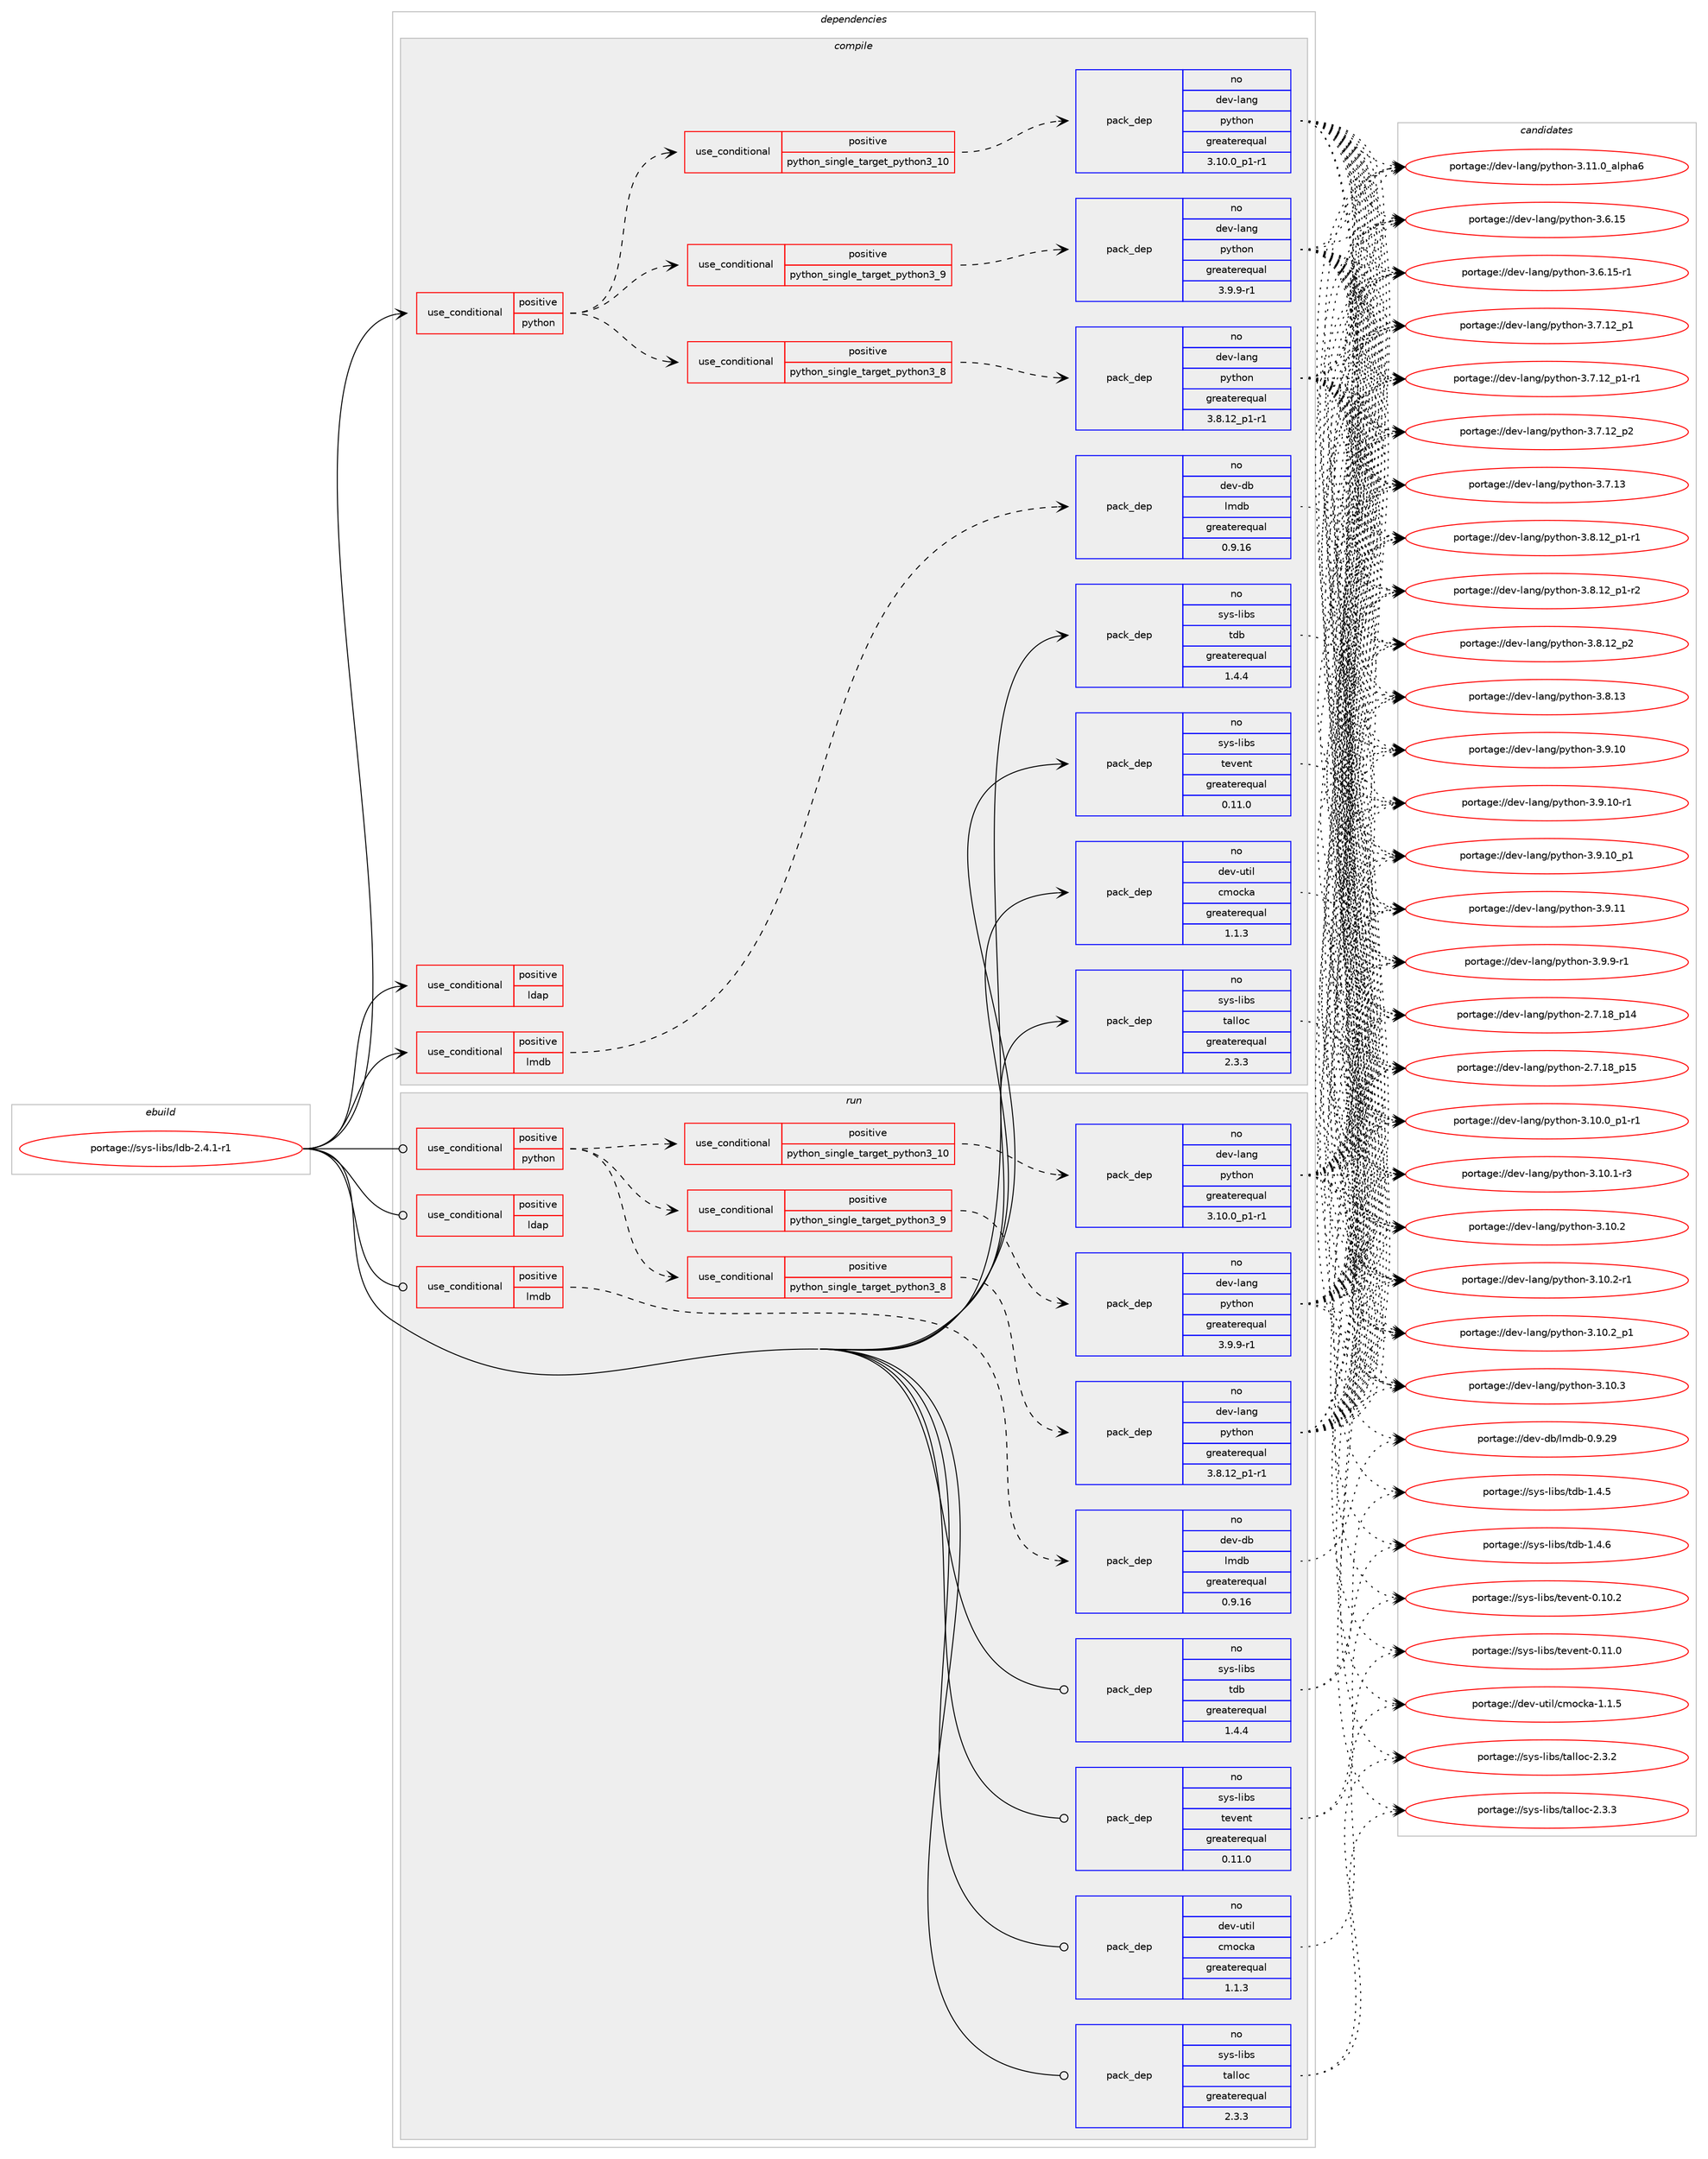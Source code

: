 digraph prolog {

# *************
# Graph options
# *************

newrank=true;
concentrate=true;
compound=true;
graph [rankdir=LR,fontname=Helvetica,fontsize=10,ranksep=1.5];#, ranksep=2.5, nodesep=0.2];
edge  [arrowhead=vee];
node  [fontname=Helvetica,fontsize=10];

# **********
# The ebuild
# **********

subgraph cluster_leftcol {
color=gray;
rank=same;
label=<<i>ebuild</i>>;
id [label="portage://sys-libs/ldb-2.4.1-r1", color=red, width=4, href="../sys-libs/ldb-2.4.1-r1.svg"];
}

# ****************
# The dependencies
# ****************

subgraph cluster_midcol {
color=gray;
label=<<i>dependencies</i>>;
subgraph cluster_compile {
fillcolor="#eeeeee";
style=filled;
label=<<i>compile</i>>;
subgraph cond1946 {
dependency5349 [label=<<TABLE BORDER="0" CELLBORDER="1" CELLSPACING="0" CELLPADDING="4"><TR><TD ROWSPAN="3" CELLPADDING="10">use_conditional</TD></TR><TR><TD>positive</TD></TR><TR><TD>ldap</TD></TR></TABLE>>, shape=none, color=red];
# *** BEGIN UNKNOWN DEPENDENCY TYPE (TODO) ***
# dependency5349 -> package_dependency(portage://sys-libs/ldb-2.4.1-r1,install,no,net-nds,openldap,none,[,,],any_same_slot,[])
# *** END UNKNOWN DEPENDENCY TYPE (TODO) ***

}
id:e -> dependency5349:w [weight=20,style="solid",arrowhead="vee"];
subgraph cond1947 {
dependency5350 [label=<<TABLE BORDER="0" CELLBORDER="1" CELLSPACING="0" CELLPADDING="4"><TR><TD ROWSPAN="3" CELLPADDING="10">use_conditional</TD></TR><TR><TD>positive</TD></TR><TR><TD>lmdb</TD></TR></TABLE>>, shape=none, color=red];
subgraph pack3379 {
dependency5351 [label=<<TABLE BORDER="0" CELLBORDER="1" CELLSPACING="0" CELLPADDING="4" WIDTH="220"><TR><TD ROWSPAN="6" CELLPADDING="30">pack_dep</TD></TR><TR><TD WIDTH="110">no</TD></TR><TR><TD>dev-db</TD></TR><TR><TD>lmdb</TD></TR><TR><TD>greaterequal</TD></TR><TR><TD>0.9.16</TD></TR></TABLE>>, shape=none, color=blue];
}
dependency5350:e -> dependency5351:w [weight=20,style="dashed",arrowhead="vee"];
}
id:e -> dependency5350:w [weight=20,style="solid",arrowhead="vee"];
subgraph cond1948 {
dependency5352 [label=<<TABLE BORDER="0" CELLBORDER="1" CELLSPACING="0" CELLPADDING="4"><TR><TD ROWSPAN="3" CELLPADDING="10">use_conditional</TD></TR><TR><TD>positive</TD></TR><TR><TD>python</TD></TR></TABLE>>, shape=none, color=red];
subgraph cond1949 {
dependency5353 [label=<<TABLE BORDER="0" CELLBORDER="1" CELLSPACING="0" CELLPADDING="4"><TR><TD ROWSPAN="3" CELLPADDING="10">use_conditional</TD></TR><TR><TD>positive</TD></TR><TR><TD>python_single_target_python3_8</TD></TR></TABLE>>, shape=none, color=red];
subgraph pack3380 {
dependency5354 [label=<<TABLE BORDER="0" CELLBORDER="1" CELLSPACING="0" CELLPADDING="4" WIDTH="220"><TR><TD ROWSPAN="6" CELLPADDING="30">pack_dep</TD></TR><TR><TD WIDTH="110">no</TD></TR><TR><TD>dev-lang</TD></TR><TR><TD>python</TD></TR><TR><TD>greaterequal</TD></TR><TR><TD>3.8.12_p1-r1</TD></TR></TABLE>>, shape=none, color=blue];
}
dependency5353:e -> dependency5354:w [weight=20,style="dashed",arrowhead="vee"];
}
dependency5352:e -> dependency5353:w [weight=20,style="dashed",arrowhead="vee"];
subgraph cond1950 {
dependency5355 [label=<<TABLE BORDER="0" CELLBORDER="1" CELLSPACING="0" CELLPADDING="4"><TR><TD ROWSPAN="3" CELLPADDING="10">use_conditional</TD></TR><TR><TD>positive</TD></TR><TR><TD>python_single_target_python3_9</TD></TR></TABLE>>, shape=none, color=red];
subgraph pack3381 {
dependency5356 [label=<<TABLE BORDER="0" CELLBORDER="1" CELLSPACING="0" CELLPADDING="4" WIDTH="220"><TR><TD ROWSPAN="6" CELLPADDING="30">pack_dep</TD></TR><TR><TD WIDTH="110">no</TD></TR><TR><TD>dev-lang</TD></TR><TR><TD>python</TD></TR><TR><TD>greaterequal</TD></TR><TR><TD>3.9.9-r1</TD></TR></TABLE>>, shape=none, color=blue];
}
dependency5355:e -> dependency5356:w [weight=20,style="dashed",arrowhead="vee"];
}
dependency5352:e -> dependency5355:w [weight=20,style="dashed",arrowhead="vee"];
subgraph cond1951 {
dependency5357 [label=<<TABLE BORDER="0" CELLBORDER="1" CELLSPACING="0" CELLPADDING="4"><TR><TD ROWSPAN="3" CELLPADDING="10">use_conditional</TD></TR><TR><TD>positive</TD></TR><TR><TD>python_single_target_python3_10</TD></TR></TABLE>>, shape=none, color=red];
subgraph pack3382 {
dependency5358 [label=<<TABLE BORDER="0" CELLBORDER="1" CELLSPACING="0" CELLPADDING="4" WIDTH="220"><TR><TD ROWSPAN="6" CELLPADDING="30">pack_dep</TD></TR><TR><TD WIDTH="110">no</TD></TR><TR><TD>dev-lang</TD></TR><TR><TD>python</TD></TR><TR><TD>greaterequal</TD></TR><TR><TD>3.10.0_p1-r1</TD></TR></TABLE>>, shape=none, color=blue];
}
dependency5357:e -> dependency5358:w [weight=20,style="dashed",arrowhead="vee"];
}
dependency5352:e -> dependency5357:w [weight=20,style="dashed",arrowhead="vee"];
# *** BEGIN UNKNOWN DEPENDENCY TYPE (TODO) ***
# dependency5352 -> package_dependency(portage://sys-libs/ldb-2.4.1-r1,install,no,sys-libs,talloc,none,[,,],[],[use(enable(python),none),use(optenable(python_single_target_python3_8),negative),use(optenable(python_single_target_python3_9),negative),use(optenable(python_single_target_python3_10),negative)])
# *** END UNKNOWN DEPENDENCY TYPE (TODO) ***

# *** BEGIN UNKNOWN DEPENDENCY TYPE (TODO) ***
# dependency5352 -> package_dependency(portage://sys-libs/ldb-2.4.1-r1,install,no,sys-libs,tdb,none,[,,],[],[use(enable(python),none),use(optenable(python_single_target_python3_8),negative),use(optenable(python_single_target_python3_9),negative),use(optenable(python_single_target_python3_10),negative)])
# *** END UNKNOWN DEPENDENCY TYPE (TODO) ***

# *** BEGIN UNKNOWN DEPENDENCY TYPE (TODO) ***
# dependency5352 -> package_dependency(portage://sys-libs/ldb-2.4.1-r1,install,no,sys-libs,tevent,none,[,,],[],[use(enable(python),none),use(optenable(python_single_target_python3_8),negative),use(optenable(python_single_target_python3_9),negative),use(optenable(python_single_target_python3_10),negative)])
# *** END UNKNOWN DEPENDENCY TYPE (TODO) ***

}
id:e -> dependency5352:w [weight=20,style="solid",arrowhead="vee"];
# *** BEGIN UNKNOWN DEPENDENCY TYPE (TODO) ***
# id -> package_dependency(portage://sys-libs/ldb-2.4.1-r1,install,no,dev-libs,libbsd,none,[,,],[],[use(optenable(abi_x86_32),negative),use(optenable(abi_x86_64),negative),use(optenable(abi_x86_x32),negative),use(optenable(abi_mips_n32),negative),use(optenable(abi_mips_n64),negative),use(optenable(abi_mips_o32),negative),use(optenable(abi_s390_32),negative),use(optenable(abi_s390_64),negative)])
# *** END UNKNOWN DEPENDENCY TYPE (TODO) ***

# *** BEGIN UNKNOWN DEPENDENCY TYPE (TODO) ***
# id -> package_dependency(portage://sys-libs/ldb-2.4.1-r1,install,no,dev-libs,popt,none,[,,],[],[use(optenable(abi_x86_32),negative),use(optenable(abi_x86_64),negative),use(optenable(abi_x86_x32),negative),use(optenable(abi_mips_n32),negative),use(optenable(abi_mips_n64),negative),use(optenable(abi_mips_o32),negative),use(optenable(abi_s390_32),negative),use(optenable(abi_s390_64),negative)])
# *** END UNKNOWN DEPENDENCY TYPE (TODO) ***

subgraph pack3383 {
dependency5359 [label=<<TABLE BORDER="0" CELLBORDER="1" CELLSPACING="0" CELLPADDING="4" WIDTH="220"><TR><TD ROWSPAN="6" CELLPADDING="30">pack_dep</TD></TR><TR><TD WIDTH="110">no</TD></TR><TR><TD>dev-util</TD></TR><TR><TD>cmocka</TD></TR><TR><TD>greaterequal</TD></TR><TR><TD>1.1.3</TD></TR></TABLE>>, shape=none, color=blue];
}
id:e -> dependency5359:w [weight=20,style="solid",arrowhead="vee"];
subgraph pack3384 {
dependency5360 [label=<<TABLE BORDER="0" CELLBORDER="1" CELLSPACING="0" CELLPADDING="4" WIDTH="220"><TR><TD ROWSPAN="6" CELLPADDING="30">pack_dep</TD></TR><TR><TD WIDTH="110">no</TD></TR><TR><TD>sys-libs</TD></TR><TR><TD>talloc</TD></TR><TR><TD>greaterequal</TD></TR><TR><TD>2.3.3</TD></TR></TABLE>>, shape=none, color=blue];
}
id:e -> dependency5360:w [weight=20,style="solid",arrowhead="vee"];
subgraph pack3385 {
dependency5361 [label=<<TABLE BORDER="0" CELLBORDER="1" CELLSPACING="0" CELLPADDING="4" WIDTH="220"><TR><TD ROWSPAN="6" CELLPADDING="30">pack_dep</TD></TR><TR><TD WIDTH="110">no</TD></TR><TR><TD>sys-libs</TD></TR><TR><TD>tdb</TD></TR><TR><TD>greaterequal</TD></TR><TR><TD>1.4.4</TD></TR></TABLE>>, shape=none, color=blue];
}
id:e -> dependency5361:w [weight=20,style="solid",arrowhead="vee"];
subgraph pack3386 {
dependency5362 [label=<<TABLE BORDER="0" CELLBORDER="1" CELLSPACING="0" CELLPADDING="4" WIDTH="220"><TR><TD ROWSPAN="6" CELLPADDING="30">pack_dep</TD></TR><TR><TD WIDTH="110">no</TD></TR><TR><TD>sys-libs</TD></TR><TR><TD>tevent</TD></TR><TR><TD>greaterequal</TD></TR><TR><TD>0.11.0</TD></TR></TABLE>>, shape=none, color=blue];
}
id:e -> dependency5362:w [weight=20,style="solid",arrowhead="vee"];
# *** BEGIN UNKNOWN DEPENDENCY TYPE (TODO) ***
# id -> package_dependency(portage://sys-libs/ldb-2.4.1-r1,install,no,virtual,libcrypt,none,[,,],[],[])
# *** END UNKNOWN DEPENDENCY TYPE (TODO) ***

}
subgraph cluster_compileandrun {
fillcolor="#eeeeee";
style=filled;
label=<<i>compile and run</i>>;
}
subgraph cluster_run {
fillcolor="#eeeeee";
style=filled;
label=<<i>run</i>>;
subgraph cond1952 {
dependency5363 [label=<<TABLE BORDER="0" CELLBORDER="1" CELLSPACING="0" CELLPADDING="4"><TR><TD ROWSPAN="3" CELLPADDING="10">use_conditional</TD></TR><TR><TD>positive</TD></TR><TR><TD>ldap</TD></TR></TABLE>>, shape=none, color=red];
# *** BEGIN UNKNOWN DEPENDENCY TYPE (TODO) ***
# dependency5363 -> package_dependency(portage://sys-libs/ldb-2.4.1-r1,run,no,net-nds,openldap,none,[,,],any_same_slot,[])
# *** END UNKNOWN DEPENDENCY TYPE (TODO) ***

}
id:e -> dependency5363:w [weight=20,style="solid",arrowhead="odot"];
subgraph cond1953 {
dependency5364 [label=<<TABLE BORDER="0" CELLBORDER="1" CELLSPACING="0" CELLPADDING="4"><TR><TD ROWSPAN="3" CELLPADDING="10">use_conditional</TD></TR><TR><TD>positive</TD></TR><TR><TD>lmdb</TD></TR></TABLE>>, shape=none, color=red];
subgraph pack3387 {
dependency5365 [label=<<TABLE BORDER="0" CELLBORDER="1" CELLSPACING="0" CELLPADDING="4" WIDTH="220"><TR><TD ROWSPAN="6" CELLPADDING="30">pack_dep</TD></TR><TR><TD WIDTH="110">no</TD></TR><TR><TD>dev-db</TD></TR><TR><TD>lmdb</TD></TR><TR><TD>greaterequal</TD></TR><TR><TD>0.9.16</TD></TR></TABLE>>, shape=none, color=blue];
}
dependency5364:e -> dependency5365:w [weight=20,style="dashed",arrowhead="vee"];
}
id:e -> dependency5364:w [weight=20,style="solid",arrowhead="odot"];
subgraph cond1954 {
dependency5366 [label=<<TABLE BORDER="0" CELLBORDER="1" CELLSPACING="0" CELLPADDING="4"><TR><TD ROWSPAN="3" CELLPADDING="10">use_conditional</TD></TR><TR><TD>positive</TD></TR><TR><TD>python</TD></TR></TABLE>>, shape=none, color=red];
subgraph cond1955 {
dependency5367 [label=<<TABLE BORDER="0" CELLBORDER="1" CELLSPACING="0" CELLPADDING="4"><TR><TD ROWSPAN="3" CELLPADDING="10">use_conditional</TD></TR><TR><TD>positive</TD></TR><TR><TD>python_single_target_python3_8</TD></TR></TABLE>>, shape=none, color=red];
subgraph pack3388 {
dependency5368 [label=<<TABLE BORDER="0" CELLBORDER="1" CELLSPACING="0" CELLPADDING="4" WIDTH="220"><TR><TD ROWSPAN="6" CELLPADDING="30">pack_dep</TD></TR><TR><TD WIDTH="110">no</TD></TR><TR><TD>dev-lang</TD></TR><TR><TD>python</TD></TR><TR><TD>greaterequal</TD></TR><TR><TD>3.8.12_p1-r1</TD></TR></TABLE>>, shape=none, color=blue];
}
dependency5367:e -> dependency5368:w [weight=20,style="dashed",arrowhead="vee"];
}
dependency5366:e -> dependency5367:w [weight=20,style="dashed",arrowhead="vee"];
subgraph cond1956 {
dependency5369 [label=<<TABLE BORDER="0" CELLBORDER="1" CELLSPACING="0" CELLPADDING="4"><TR><TD ROWSPAN="3" CELLPADDING="10">use_conditional</TD></TR><TR><TD>positive</TD></TR><TR><TD>python_single_target_python3_9</TD></TR></TABLE>>, shape=none, color=red];
subgraph pack3389 {
dependency5370 [label=<<TABLE BORDER="0" CELLBORDER="1" CELLSPACING="0" CELLPADDING="4" WIDTH="220"><TR><TD ROWSPAN="6" CELLPADDING="30">pack_dep</TD></TR><TR><TD WIDTH="110">no</TD></TR><TR><TD>dev-lang</TD></TR><TR><TD>python</TD></TR><TR><TD>greaterequal</TD></TR><TR><TD>3.9.9-r1</TD></TR></TABLE>>, shape=none, color=blue];
}
dependency5369:e -> dependency5370:w [weight=20,style="dashed",arrowhead="vee"];
}
dependency5366:e -> dependency5369:w [weight=20,style="dashed",arrowhead="vee"];
subgraph cond1957 {
dependency5371 [label=<<TABLE BORDER="0" CELLBORDER="1" CELLSPACING="0" CELLPADDING="4"><TR><TD ROWSPAN="3" CELLPADDING="10">use_conditional</TD></TR><TR><TD>positive</TD></TR><TR><TD>python_single_target_python3_10</TD></TR></TABLE>>, shape=none, color=red];
subgraph pack3390 {
dependency5372 [label=<<TABLE BORDER="0" CELLBORDER="1" CELLSPACING="0" CELLPADDING="4" WIDTH="220"><TR><TD ROWSPAN="6" CELLPADDING="30">pack_dep</TD></TR><TR><TD WIDTH="110">no</TD></TR><TR><TD>dev-lang</TD></TR><TR><TD>python</TD></TR><TR><TD>greaterequal</TD></TR><TR><TD>3.10.0_p1-r1</TD></TR></TABLE>>, shape=none, color=blue];
}
dependency5371:e -> dependency5372:w [weight=20,style="dashed",arrowhead="vee"];
}
dependency5366:e -> dependency5371:w [weight=20,style="dashed",arrowhead="vee"];
# *** BEGIN UNKNOWN DEPENDENCY TYPE (TODO) ***
# dependency5366 -> package_dependency(portage://sys-libs/ldb-2.4.1-r1,run,no,sys-libs,talloc,none,[,,],[],[use(enable(python),none),use(optenable(python_single_target_python3_8),negative),use(optenable(python_single_target_python3_9),negative),use(optenable(python_single_target_python3_10),negative)])
# *** END UNKNOWN DEPENDENCY TYPE (TODO) ***

# *** BEGIN UNKNOWN DEPENDENCY TYPE (TODO) ***
# dependency5366 -> package_dependency(portage://sys-libs/ldb-2.4.1-r1,run,no,sys-libs,tdb,none,[,,],[],[use(enable(python),none),use(optenable(python_single_target_python3_8),negative),use(optenable(python_single_target_python3_9),negative),use(optenable(python_single_target_python3_10),negative)])
# *** END UNKNOWN DEPENDENCY TYPE (TODO) ***

# *** BEGIN UNKNOWN DEPENDENCY TYPE (TODO) ***
# dependency5366 -> package_dependency(portage://sys-libs/ldb-2.4.1-r1,run,no,sys-libs,tevent,none,[,,],[],[use(enable(python),none),use(optenable(python_single_target_python3_8),negative),use(optenable(python_single_target_python3_9),negative),use(optenable(python_single_target_python3_10),negative)])
# *** END UNKNOWN DEPENDENCY TYPE (TODO) ***

}
id:e -> dependency5366:w [weight=20,style="solid",arrowhead="odot"];
# *** BEGIN UNKNOWN DEPENDENCY TYPE (TODO) ***
# id -> package_dependency(portage://sys-libs/ldb-2.4.1-r1,run,no,dev-libs,libbsd,none,[,,],[],[use(optenable(abi_x86_32),negative),use(optenable(abi_x86_64),negative),use(optenable(abi_x86_x32),negative),use(optenable(abi_mips_n32),negative),use(optenable(abi_mips_n64),negative),use(optenable(abi_mips_o32),negative),use(optenable(abi_s390_32),negative),use(optenable(abi_s390_64),negative)])
# *** END UNKNOWN DEPENDENCY TYPE (TODO) ***

# *** BEGIN UNKNOWN DEPENDENCY TYPE (TODO) ***
# id -> package_dependency(portage://sys-libs/ldb-2.4.1-r1,run,no,dev-libs,popt,none,[,,],[],[use(optenable(abi_x86_32),negative),use(optenable(abi_x86_64),negative),use(optenable(abi_x86_x32),negative),use(optenable(abi_mips_n32),negative),use(optenable(abi_mips_n64),negative),use(optenable(abi_mips_o32),negative),use(optenable(abi_s390_32),negative),use(optenable(abi_s390_64),negative)])
# *** END UNKNOWN DEPENDENCY TYPE (TODO) ***

subgraph pack3391 {
dependency5373 [label=<<TABLE BORDER="0" CELLBORDER="1" CELLSPACING="0" CELLPADDING="4" WIDTH="220"><TR><TD ROWSPAN="6" CELLPADDING="30">pack_dep</TD></TR><TR><TD WIDTH="110">no</TD></TR><TR><TD>dev-util</TD></TR><TR><TD>cmocka</TD></TR><TR><TD>greaterequal</TD></TR><TR><TD>1.1.3</TD></TR></TABLE>>, shape=none, color=blue];
}
id:e -> dependency5373:w [weight=20,style="solid",arrowhead="odot"];
subgraph pack3392 {
dependency5374 [label=<<TABLE BORDER="0" CELLBORDER="1" CELLSPACING="0" CELLPADDING="4" WIDTH="220"><TR><TD ROWSPAN="6" CELLPADDING="30">pack_dep</TD></TR><TR><TD WIDTH="110">no</TD></TR><TR><TD>sys-libs</TD></TR><TR><TD>talloc</TD></TR><TR><TD>greaterequal</TD></TR><TR><TD>2.3.3</TD></TR></TABLE>>, shape=none, color=blue];
}
id:e -> dependency5374:w [weight=20,style="solid",arrowhead="odot"];
subgraph pack3393 {
dependency5375 [label=<<TABLE BORDER="0" CELLBORDER="1" CELLSPACING="0" CELLPADDING="4" WIDTH="220"><TR><TD ROWSPAN="6" CELLPADDING="30">pack_dep</TD></TR><TR><TD WIDTH="110">no</TD></TR><TR><TD>sys-libs</TD></TR><TR><TD>tdb</TD></TR><TR><TD>greaterequal</TD></TR><TR><TD>1.4.4</TD></TR></TABLE>>, shape=none, color=blue];
}
id:e -> dependency5375:w [weight=20,style="solid",arrowhead="odot"];
subgraph pack3394 {
dependency5376 [label=<<TABLE BORDER="0" CELLBORDER="1" CELLSPACING="0" CELLPADDING="4" WIDTH="220"><TR><TD ROWSPAN="6" CELLPADDING="30">pack_dep</TD></TR><TR><TD WIDTH="110">no</TD></TR><TR><TD>sys-libs</TD></TR><TR><TD>tevent</TD></TR><TR><TD>greaterequal</TD></TR><TR><TD>0.11.0</TD></TR></TABLE>>, shape=none, color=blue];
}
id:e -> dependency5376:w [weight=20,style="solid",arrowhead="odot"];
}
}

# **************
# The candidates
# **************

subgraph cluster_choices {
rank=same;
color=gray;
label=<<i>candidates</i>>;

subgraph choice3379 {
color=black;
nodesep=1;
choice1001011184510098471081091009845484657465057 [label="portage://dev-db/lmdb-0.9.29", color=red, width=4,href="../dev-db/lmdb-0.9.29.svg"];
dependency5351:e -> choice1001011184510098471081091009845484657465057:w [style=dotted,weight="100"];
}
subgraph choice3380 {
color=black;
nodesep=1;
choice10010111845108971101034711212111610411111045504655464956951124952 [label="portage://dev-lang/python-2.7.18_p14", color=red, width=4,href="../dev-lang/python-2.7.18_p14.svg"];
choice10010111845108971101034711212111610411111045504655464956951124953 [label="portage://dev-lang/python-2.7.18_p15", color=red, width=4,href="../dev-lang/python-2.7.18_p15.svg"];
choice1001011184510897110103471121211161041111104551464948464895112494511449 [label="portage://dev-lang/python-3.10.0_p1-r1", color=red, width=4,href="../dev-lang/python-3.10.0_p1-r1.svg"];
choice100101118451089711010347112121116104111110455146494846494511451 [label="portage://dev-lang/python-3.10.1-r3", color=red, width=4,href="../dev-lang/python-3.10.1-r3.svg"];
choice10010111845108971101034711212111610411111045514649484650 [label="portage://dev-lang/python-3.10.2", color=red, width=4,href="../dev-lang/python-3.10.2.svg"];
choice100101118451089711010347112121116104111110455146494846504511449 [label="portage://dev-lang/python-3.10.2-r1", color=red, width=4,href="../dev-lang/python-3.10.2-r1.svg"];
choice100101118451089711010347112121116104111110455146494846509511249 [label="portage://dev-lang/python-3.10.2_p1", color=red, width=4,href="../dev-lang/python-3.10.2_p1.svg"];
choice10010111845108971101034711212111610411111045514649484651 [label="portage://dev-lang/python-3.10.3", color=red, width=4,href="../dev-lang/python-3.10.3.svg"];
choice1001011184510897110103471121211161041111104551464949464895971081121049754 [label="portage://dev-lang/python-3.11.0_alpha6", color=red, width=4,href="../dev-lang/python-3.11.0_alpha6.svg"];
choice10010111845108971101034711212111610411111045514654464953 [label="portage://dev-lang/python-3.6.15", color=red, width=4,href="../dev-lang/python-3.6.15.svg"];
choice100101118451089711010347112121116104111110455146544649534511449 [label="portage://dev-lang/python-3.6.15-r1", color=red, width=4,href="../dev-lang/python-3.6.15-r1.svg"];
choice100101118451089711010347112121116104111110455146554649509511249 [label="portage://dev-lang/python-3.7.12_p1", color=red, width=4,href="../dev-lang/python-3.7.12_p1.svg"];
choice1001011184510897110103471121211161041111104551465546495095112494511449 [label="portage://dev-lang/python-3.7.12_p1-r1", color=red, width=4,href="../dev-lang/python-3.7.12_p1-r1.svg"];
choice100101118451089711010347112121116104111110455146554649509511250 [label="portage://dev-lang/python-3.7.12_p2", color=red, width=4,href="../dev-lang/python-3.7.12_p2.svg"];
choice10010111845108971101034711212111610411111045514655464951 [label="portage://dev-lang/python-3.7.13", color=red, width=4,href="../dev-lang/python-3.7.13.svg"];
choice1001011184510897110103471121211161041111104551465646495095112494511449 [label="portage://dev-lang/python-3.8.12_p1-r1", color=red, width=4,href="../dev-lang/python-3.8.12_p1-r1.svg"];
choice1001011184510897110103471121211161041111104551465646495095112494511450 [label="portage://dev-lang/python-3.8.12_p1-r2", color=red, width=4,href="../dev-lang/python-3.8.12_p1-r2.svg"];
choice100101118451089711010347112121116104111110455146564649509511250 [label="portage://dev-lang/python-3.8.12_p2", color=red, width=4,href="../dev-lang/python-3.8.12_p2.svg"];
choice10010111845108971101034711212111610411111045514656464951 [label="portage://dev-lang/python-3.8.13", color=red, width=4,href="../dev-lang/python-3.8.13.svg"];
choice10010111845108971101034711212111610411111045514657464948 [label="portage://dev-lang/python-3.9.10", color=red, width=4,href="../dev-lang/python-3.9.10.svg"];
choice100101118451089711010347112121116104111110455146574649484511449 [label="portage://dev-lang/python-3.9.10-r1", color=red, width=4,href="../dev-lang/python-3.9.10-r1.svg"];
choice100101118451089711010347112121116104111110455146574649489511249 [label="portage://dev-lang/python-3.9.10_p1", color=red, width=4,href="../dev-lang/python-3.9.10_p1.svg"];
choice10010111845108971101034711212111610411111045514657464949 [label="portage://dev-lang/python-3.9.11", color=red, width=4,href="../dev-lang/python-3.9.11.svg"];
choice1001011184510897110103471121211161041111104551465746574511449 [label="portage://dev-lang/python-3.9.9-r1", color=red, width=4,href="../dev-lang/python-3.9.9-r1.svg"];
dependency5354:e -> choice10010111845108971101034711212111610411111045504655464956951124952:w [style=dotted,weight="100"];
dependency5354:e -> choice10010111845108971101034711212111610411111045504655464956951124953:w [style=dotted,weight="100"];
dependency5354:e -> choice1001011184510897110103471121211161041111104551464948464895112494511449:w [style=dotted,weight="100"];
dependency5354:e -> choice100101118451089711010347112121116104111110455146494846494511451:w [style=dotted,weight="100"];
dependency5354:e -> choice10010111845108971101034711212111610411111045514649484650:w [style=dotted,weight="100"];
dependency5354:e -> choice100101118451089711010347112121116104111110455146494846504511449:w [style=dotted,weight="100"];
dependency5354:e -> choice100101118451089711010347112121116104111110455146494846509511249:w [style=dotted,weight="100"];
dependency5354:e -> choice10010111845108971101034711212111610411111045514649484651:w [style=dotted,weight="100"];
dependency5354:e -> choice1001011184510897110103471121211161041111104551464949464895971081121049754:w [style=dotted,weight="100"];
dependency5354:e -> choice10010111845108971101034711212111610411111045514654464953:w [style=dotted,weight="100"];
dependency5354:e -> choice100101118451089711010347112121116104111110455146544649534511449:w [style=dotted,weight="100"];
dependency5354:e -> choice100101118451089711010347112121116104111110455146554649509511249:w [style=dotted,weight="100"];
dependency5354:e -> choice1001011184510897110103471121211161041111104551465546495095112494511449:w [style=dotted,weight="100"];
dependency5354:e -> choice100101118451089711010347112121116104111110455146554649509511250:w [style=dotted,weight="100"];
dependency5354:e -> choice10010111845108971101034711212111610411111045514655464951:w [style=dotted,weight="100"];
dependency5354:e -> choice1001011184510897110103471121211161041111104551465646495095112494511449:w [style=dotted,weight="100"];
dependency5354:e -> choice1001011184510897110103471121211161041111104551465646495095112494511450:w [style=dotted,weight="100"];
dependency5354:e -> choice100101118451089711010347112121116104111110455146564649509511250:w [style=dotted,weight="100"];
dependency5354:e -> choice10010111845108971101034711212111610411111045514656464951:w [style=dotted,weight="100"];
dependency5354:e -> choice10010111845108971101034711212111610411111045514657464948:w [style=dotted,weight="100"];
dependency5354:e -> choice100101118451089711010347112121116104111110455146574649484511449:w [style=dotted,weight="100"];
dependency5354:e -> choice100101118451089711010347112121116104111110455146574649489511249:w [style=dotted,weight="100"];
dependency5354:e -> choice10010111845108971101034711212111610411111045514657464949:w [style=dotted,weight="100"];
dependency5354:e -> choice1001011184510897110103471121211161041111104551465746574511449:w [style=dotted,weight="100"];
}
subgraph choice3381 {
color=black;
nodesep=1;
choice10010111845108971101034711212111610411111045504655464956951124952 [label="portage://dev-lang/python-2.7.18_p14", color=red, width=4,href="../dev-lang/python-2.7.18_p14.svg"];
choice10010111845108971101034711212111610411111045504655464956951124953 [label="portage://dev-lang/python-2.7.18_p15", color=red, width=4,href="../dev-lang/python-2.7.18_p15.svg"];
choice1001011184510897110103471121211161041111104551464948464895112494511449 [label="portage://dev-lang/python-3.10.0_p1-r1", color=red, width=4,href="../dev-lang/python-3.10.0_p1-r1.svg"];
choice100101118451089711010347112121116104111110455146494846494511451 [label="portage://dev-lang/python-3.10.1-r3", color=red, width=4,href="../dev-lang/python-3.10.1-r3.svg"];
choice10010111845108971101034711212111610411111045514649484650 [label="portage://dev-lang/python-3.10.2", color=red, width=4,href="../dev-lang/python-3.10.2.svg"];
choice100101118451089711010347112121116104111110455146494846504511449 [label="portage://dev-lang/python-3.10.2-r1", color=red, width=4,href="../dev-lang/python-3.10.2-r1.svg"];
choice100101118451089711010347112121116104111110455146494846509511249 [label="portage://dev-lang/python-3.10.2_p1", color=red, width=4,href="../dev-lang/python-3.10.2_p1.svg"];
choice10010111845108971101034711212111610411111045514649484651 [label="portage://dev-lang/python-3.10.3", color=red, width=4,href="../dev-lang/python-3.10.3.svg"];
choice1001011184510897110103471121211161041111104551464949464895971081121049754 [label="portage://dev-lang/python-3.11.0_alpha6", color=red, width=4,href="../dev-lang/python-3.11.0_alpha6.svg"];
choice10010111845108971101034711212111610411111045514654464953 [label="portage://dev-lang/python-3.6.15", color=red, width=4,href="../dev-lang/python-3.6.15.svg"];
choice100101118451089711010347112121116104111110455146544649534511449 [label="portage://dev-lang/python-3.6.15-r1", color=red, width=4,href="../dev-lang/python-3.6.15-r1.svg"];
choice100101118451089711010347112121116104111110455146554649509511249 [label="portage://dev-lang/python-3.7.12_p1", color=red, width=4,href="../dev-lang/python-3.7.12_p1.svg"];
choice1001011184510897110103471121211161041111104551465546495095112494511449 [label="portage://dev-lang/python-3.7.12_p1-r1", color=red, width=4,href="../dev-lang/python-3.7.12_p1-r1.svg"];
choice100101118451089711010347112121116104111110455146554649509511250 [label="portage://dev-lang/python-3.7.12_p2", color=red, width=4,href="../dev-lang/python-3.7.12_p2.svg"];
choice10010111845108971101034711212111610411111045514655464951 [label="portage://dev-lang/python-3.7.13", color=red, width=4,href="../dev-lang/python-3.7.13.svg"];
choice1001011184510897110103471121211161041111104551465646495095112494511449 [label="portage://dev-lang/python-3.8.12_p1-r1", color=red, width=4,href="../dev-lang/python-3.8.12_p1-r1.svg"];
choice1001011184510897110103471121211161041111104551465646495095112494511450 [label="portage://dev-lang/python-3.8.12_p1-r2", color=red, width=4,href="../dev-lang/python-3.8.12_p1-r2.svg"];
choice100101118451089711010347112121116104111110455146564649509511250 [label="portage://dev-lang/python-3.8.12_p2", color=red, width=4,href="../dev-lang/python-3.8.12_p2.svg"];
choice10010111845108971101034711212111610411111045514656464951 [label="portage://dev-lang/python-3.8.13", color=red, width=4,href="../dev-lang/python-3.8.13.svg"];
choice10010111845108971101034711212111610411111045514657464948 [label="portage://dev-lang/python-3.9.10", color=red, width=4,href="../dev-lang/python-3.9.10.svg"];
choice100101118451089711010347112121116104111110455146574649484511449 [label="portage://dev-lang/python-3.9.10-r1", color=red, width=4,href="../dev-lang/python-3.9.10-r1.svg"];
choice100101118451089711010347112121116104111110455146574649489511249 [label="portage://dev-lang/python-3.9.10_p1", color=red, width=4,href="../dev-lang/python-3.9.10_p1.svg"];
choice10010111845108971101034711212111610411111045514657464949 [label="portage://dev-lang/python-3.9.11", color=red, width=4,href="../dev-lang/python-3.9.11.svg"];
choice1001011184510897110103471121211161041111104551465746574511449 [label="portage://dev-lang/python-3.9.9-r1", color=red, width=4,href="../dev-lang/python-3.9.9-r1.svg"];
dependency5356:e -> choice10010111845108971101034711212111610411111045504655464956951124952:w [style=dotted,weight="100"];
dependency5356:e -> choice10010111845108971101034711212111610411111045504655464956951124953:w [style=dotted,weight="100"];
dependency5356:e -> choice1001011184510897110103471121211161041111104551464948464895112494511449:w [style=dotted,weight="100"];
dependency5356:e -> choice100101118451089711010347112121116104111110455146494846494511451:w [style=dotted,weight="100"];
dependency5356:e -> choice10010111845108971101034711212111610411111045514649484650:w [style=dotted,weight="100"];
dependency5356:e -> choice100101118451089711010347112121116104111110455146494846504511449:w [style=dotted,weight="100"];
dependency5356:e -> choice100101118451089711010347112121116104111110455146494846509511249:w [style=dotted,weight="100"];
dependency5356:e -> choice10010111845108971101034711212111610411111045514649484651:w [style=dotted,weight="100"];
dependency5356:e -> choice1001011184510897110103471121211161041111104551464949464895971081121049754:w [style=dotted,weight="100"];
dependency5356:e -> choice10010111845108971101034711212111610411111045514654464953:w [style=dotted,weight="100"];
dependency5356:e -> choice100101118451089711010347112121116104111110455146544649534511449:w [style=dotted,weight="100"];
dependency5356:e -> choice100101118451089711010347112121116104111110455146554649509511249:w [style=dotted,weight="100"];
dependency5356:e -> choice1001011184510897110103471121211161041111104551465546495095112494511449:w [style=dotted,weight="100"];
dependency5356:e -> choice100101118451089711010347112121116104111110455146554649509511250:w [style=dotted,weight="100"];
dependency5356:e -> choice10010111845108971101034711212111610411111045514655464951:w [style=dotted,weight="100"];
dependency5356:e -> choice1001011184510897110103471121211161041111104551465646495095112494511449:w [style=dotted,weight="100"];
dependency5356:e -> choice1001011184510897110103471121211161041111104551465646495095112494511450:w [style=dotted,weight="100"];
dependency5356:e -> choice100101118451089711010347112121116104111110455146564649509511250:w [style=dotted,weight="100"];
dependency5356:e -> choice10010111845108971101034711212111610411111045514656464951:w [style=dotted,weight="100"];
dependency5356:e -> choice10010111845108971101034711212111610411111045514657464948:w [style=dotted,weight="100"];
dependency5356:e -> choice100101118451089711010347112121116104111110455146574649484511449:w [style=dotted,weight="100"];
dependency5356:e -> choice100101118451089711010347112121116104111110455146574649489511249:w [style=dotted,weight="100"];
dependency5356:e -> choice10010111845108971101034711212111610411111045514657464949:w [style=dotted,weight="100"];
dependency5356:e -> choice1001011184510897110103471121211161041111104551465746574511449:w [style=dotted,weight="100"];
}
subgraph choice3382 {
color=black;
nodesep=1;
choice10010111845108971101034711212111610411111045504655464956951124952 [label="portage://dev-lang/python-2.7.18_p14", color=red, width=4,href="../dev-lang/python-2.7.18_p14.svg"];
choice10010111845108971101034711212111610411111045504655464956951124953 [label="portage://dev-lang/python-2.7.18_p15", color=red, width=4,href="../dev-lang/python-2.7.18_p15.svg"];
choice1001011184510897110103471121211161041111104551464948464895112494511449 [label="portage://dev-lang/python-3.10.0_p1-r1", color=red, width=4,href="../dev-lang/python-3.10.0_p1-r1.svg"];
choice100101118451089711010347112121116104111110455146494846494511451 [label="portage://dev-lang/python-3.10.1-r3", color=red, width=4,href="../dev-lang/python-3.10.1-r3.svg"];
choice10010111845108971101034711212111610411111045514649484650 [label="portage://dev-lang/python-3.10.2", color=red, width=4,href="../dev-lang/python-3.10.2.svg"];
choice100101118451089711010347112121116104111110455146494846504511449 [label="portage://dev-lang/python-3.10.2-r1", color=red, width=4,href="../dev-lang/python-3.10.2-r1.svg"];
choice100101118451089711010347112121116104111110455146494846509511249 [label="portage://dev-lang/python-3.10.2_p1", color=red, width=4,href="../dev-lang/python-3.10.2_p1.svg"];
choice10010111845108971101034711212111610411111045514649484651 [label="portage://dev-lang/python-3.10.3", color=red, width=4,href="../dev-lang/python-3.10.3.svg"];
choice1001011184510897110103471121211161041111104551464949464895971081121049754 [label="portage://dev-lang/python-3.11.0_alpha6", color=red, width=4,href="../dev-lang/python-3.11.0_alpha6.svg"];
choice10010111845108971101034711212111610411111045514654464953 [label="portage://dev-lang/python-3.6.15", color=red, width=4,href="../dev-lang/python-3.6.15.svg"];
choice100101118451089711010347112121116104111110455146544649534511449 [label="portage://dev-lang/python-3.6.15-r1", color=red, width=4,href="../dev-lang/python-3.6.15-r1.svg"];
choice100101118451089711010347112121116104111110455146554649509511249 [label="portage://dev-lang/python-3.7.12_p1", color=red, width=4,href="../dev-lang/python-3.7.12_p1.svg"];
choice1001011184510897110103471121211161041111104551465546495095112494511449 [label="portage://dev-lang/python-3.7.12_p1-r1", color=red, width=4,href="../dev-lang/python-3.7.12_p1-r1.svg"];
choice100101118451089711010347112121116104111110455146554649509511250 [label="portage://dev-lang/python-3.7.12_p2", color=red, width=4,href="../dev-lang/python-3.7.12_p2.svg"];
choice10010111845108971101034711212111610411111045514655464951 [label="portage://dev-lang/python-3.7.13", color=red, width=4,href="../dev-lang/python-3.7.13.svg"];
choice1001011184510897110103471121211161041111104551465646495095112494511449 [label="portage://dev-lang/python-3.8.12_p1-r1", color=red, width=4,href="../dev-lang/python-3.8.12_p1-r1.svg"];
choice1001011184510897110103471121211161041111104551465646495095112494511450 [label="portage://dev-lang/python-3.8.12_p1-r2", color=red, width=4,href="../dev-lang/python-3.8.12_p1-r2.svg"];
choice100101118451089711010347112121116104111110455146564649509511250 [label="portage://dev-lang/python-3.8.12_p2", color=red, width=4,href="../dev-lang/python-3.8.12_p2.svg"];
choice10010111845108971101034711212111610411111045514656464951 [label="portage://dev-lang/python-3.8.13", color=red, width=4,href="../dev-lang/python-3.8.13.svg"];
choice10010111845108971101034711212111610411111045514657464948 [label="portage://dev-lang/python-3.9.10", color=red, width=4,href="../dev-lang/python-3.9.10.svg"];
choice100101118451089711010347112121116104111110455146574649484511449 [label="portage://dev-lang/python-3.9.10-r1", color=red, width=4,href="../dev-lang/python-3.9.10-r1.svg"];
choice100101118451089711010347112121116104111110455146574649489511249 [label="portage://dev-lang/python-3.9.10_p1", color=red, width=4,href="../dev-lang/python-3.9.10_p1.svg"];
choice10010111845108971101034711212111610411111045514657464949 [label="portage://dev-lang/python-3.9.11", color=red, width=4,href="../dev-lang/python-3.9.11.svg"];
choice1001011184510897110103471121211161041111104551465746574511449 [label="portage://dev-lang/python-3.9.9-r1", color=red, width=4,href="../dev-lang/python-3.9.9-r1.svg"];
dependency5358:e -> choice10010111845108971101034711212111610411111045504655464956951124952:w [style=dotted,weight="100"];
dependency5358:e -> choice10010111845108971101034711212111610411111045504655464956951124953:w [style=dotted,weight="100"];
dependency5358:e -> choice1001011184510897110103471121211161041111104551464948464895112494511449:w [style=dotted,weight="100"];
dependency5358:e -> choice100101118451089711010347112121116104111110455146494846494511451:w [style=dotted,weight="100"];
dependency5358:e -> choice10010111845108971101034711212111610411111045514649484650:w [style=dotted,weight="100"];
dependency5358:e -> choice100101118451089711010347112121116104111110455146494846504511449:w [style=dotted,weight="100"];
dependency5358:e -> choice100101118451089711010347112121116104111110455146494846509511249:w [style=dotted,weight="100"];
dependency5358:e -> choice10010111845108971101034711212111610411111045514649484651:w [style=dotted,weight="100"];
dependency5358:e -> choice1001011184510897110103471121211161041111104551464949464895971081121049754:w [style=dotted,weight="100"];
dependency5358:e -> choice10010111845108971101034711212111610411111045514654464953:w [style=dotted,weight="100"];
dependency5358:e -> choice100101118451089711010347112121116104111110455146544649534511449:w [style=dotted,weight="100"];
dependency5358:e -> choice100101118451089711010347112121116104111110455146554649509511249:w [style=dotted,weight="100"];
dependency5358:e -> choice1001011184510897110103471121211161041111104551465546495095112494511449:w [style=dotted,weight="100"];
dependency5358:e -> choice100101118451089711010347112121116104111110455146554649509511250:w [style=dotted,weight="100"];
dependency5358:e -> choice10010111845108971101034711212111610411111045514655464951:w [style=dotted,weight="100"];
dependency5358:e -> choice1001011184510897110103471121211161041111104551465646495095112494511449:w [style=dotted,weight="100"];
dependency5358:e -> choice1001011184510897110103471121211161041111104551465646495095112494511450:w [style=dotted,weight="100"];
dependency5358:e -> choice100101118451089711010347112121116104111110455146564649509511250:w [style=dotted,weight="100"];
dependency5358:e -> choice10010111845108971101034711212111610411111045514656464951:w [style=dotted,weight="100"];
dependency5358:e -> choice10010111845108971101034711212111610411111045514657464948:w [style=dotted,weight="100"];
dependency5358:e -> choice100101118451089711010347112121116104111110455146574649484511449:w [style=dotted,weight="100"];
dependency5358:e -> choice100101118451089711010347112121116104111110455146574649489511249:w [style=dotted,weight="100"];
dependency5358:e -> choice10010111845108971101034711212111610411111045514657464949:w [style=dotted,weight="100"];
dependency5358:e -> choice1001011184510897110103471121211161041111104551465746574511449:w [style=dotted,weight="100"];
}
subgraph choice3383 {
color=black;
nodesep=1;
choice1001011184511711610510847991091119910797454946494653 [label="portage://dev-util/cmocka-1.1.5", color=red, width=4,href="../dev-util/cmocka-1.1.5.svg"];
dependency5359:e -> choice1001011184511711610510847991091119910797454946494653:w [style=dotted,weight="100"];
}
subgraph choice3384 {
color=black;
nodesep=1;
choice1151211154510810598115471169710810811199455046514650 [label="portage://sys-libs/talloc-2.3.2", color=red, width=4,href="../sys-libs/talloc-2.3.2.svg"];
choice1151211154510810598115471169710810811199455046514651 [label="portage://sys-libs/talloc-2.3.3", color=red, width=4,href="../sys-libs/talloc-2.3.3.svg"];
dependency5360:e -> choice1151211154510810598115471169710810811199455046514650:w [style=dotted,weight="100"];
dependency5360:e -> choice1151211154510810598115471169710810811199455046514651:w [style=dotted,weight="100"];
}
subgraph choice3385 {
color=black;
nodesep=1;
choice11512111545108105981154711610098454946524653 [label="portage://sys-libs/tdb-1.4.5", color=red, width=4,href="../sys-libs/tdb-1.4.5.svg"];
choice11512111545108105981154711610098454946524654 [label="portage://sys-libs/tdb-1.4.6", color=red, width=4,href="../sys-libs/tdb-1.4.6.svg"];
dependency5361:e -> choice11512111545108105981154711610098454946524653:w [style=dotted,weight="100"];
dependency5361:e -> choice11512111545108105981154711610098454946524654:w [style=dotted,weight="100"];
}
subgraph choice3386 {
color=black;
nodesep=1;
choice11512111545108105981154711610111810111011645484649484650 [label="portage://sys-libs/tevent-0.10.2", color=red, width=4,href="../sys-libs/tevent-0.10.2.svg"];
choice11512111545108105981154711610111810111011645484649494648 [label="portage://sys-libs/tevent-0.11.0", color=red, width=4,href="../sys-libs/tevent-0.11.0.svg"];
dependency5362:e -> choice11512111545108105981154711610111810111011645484649484650:w [style=dotted,weight="100"];
dependency5362:e -> choice11512111545108105981154711610111810111011645484649494648:w [style=dotted,weight="100"];
}
subgraph choice3387 {
color=black;
nodesep=1;
choice1001011184510098471081091009845484657465057 [label="portage://dev-db/lmdb-0.9.29", color=red, width=4,href="../dev-db/lmdb-0.9.29.svg"];
dependency5365:e -> choice1001011184510098471081091009845484657465057:w [style=dotted,weight="100"];
}
subgraph choice3388 {
color=black;
nodesep=1;
choice10010111845108971101034711212111610411111045504655464956951124952 [label="portage://dev-lang/python-2.7.18_p14", color=red, width=4,href="../dev-lang/python-2.7.18_p14.svg"];
choice10010111845108971101034711212111610411111045504655464956951124953 [label="portage://dev-lang/python-2.7.18_p15", color=red, width=4,href="../dev-lang/python-2.7.18_p15.svg"];
choice1001011184510897110103471121211161041111104551464948464895112494511449 [label="portage://dev-lang/python-3.10.0_p1-r1", color=red, width=4,href="../dev-lang/python-3.10.0_p1-r1.svg"];
choice100101118451089711010347112121116104111110455146494846494511451 [label="portage://dev-lang/python-3.10.1-r3", color=red, width=4,href="../dev-lang/python-3.10.1-r3.svg"];
choice10010111845108971101034711212111610411111045514649484650 [label="portage://dev-lang/python-3.10.2", color=red, width=4,href="../dev-lang/python-3.10.2.svg"];
choice100101118451089711010347112121116104111110455146494846504511449 [label="portage://dev-lang/python-3.10.2-r1", color=red, width=4,href="../dev-lang/python-3.10.2-r1.svg"];
choice100101118451089711010347112121116104111110455146494846509511249 [label="portage://dev-lang/python-3.10.2_p1", color=red, width=4,href="../dev-lang/python-3.10.2_p1.svg"];
choice10010111845108971101034711212111610411111045514649484651 [label="portage://dev-lang/python-3.10.3", color=red, width=4,href="../dev-lang/python-3.10.3.svg"];
choice1001011184510897110103471121211161041111104551464949464895971081121049754 [label="portage://dev-lang/python-3.11.0_alpha6", color=red, width=4,href="../dev-lang/python-3.11.0_alpha6.svg"];
choice10010111845108971101034711212111610411111045514654464953 [label="portage://dev-lang/python-3.6.15", color=red, width=4,href="../dev-lang/python-3.6.15.svg"];
choice100101118451089711010347112121116104111110455146544649534511449 [label="portage://dev-lang/python-3.6.15-r1", color=red, width=4,href="../dev-lang/python-3.6.15-r1.svg"];
choice100101118451089711010347112121116104111110455146554649509511249 [label="portage://dev-lang/python-3.7.12_p1", color=red, width=4,href="../dev-lang/python-3.7.12_p1.svg"];
choice1001011184510897110103471121211161041111104551465546495095112494511449 [label="portage://dev-lang/python-3.7.12_p1-r1", color=red, width=4,href="../dev-lang/python-3.7.12_p1-r1.svg"];
choice100101118451089711010347112121116104111110455146554649509511250 [label="portage://dev-lang/python-3.7.12_p2", color=red, width=4,href="../dev-lang/python-3.7.12_p2.svg"];
choice10010111845108971101034711212111610411111045514655464951 [label="portage://dev-lang/python-3.7.13", color=red, width=4,href="../dev-lang/python-3.7.13.svg"];
choice1001011184510897110103471121211161041111104551465646495095112494511449 [label="portage://dev-lang/python-3.8.12_p1-r1", color=red, width=4,href="../dev-lang/python-3.8.12_p1-r1.svg"];
choice1001011184510897110103471121211161041111104551465646495095112494511450 [label="portage://dev-lang/python-3.8.12_p1-r2", color=red, width=4,href="../dev-lang/python-3.8.12_p1-r2.svg"];
choice100101118451089711010347112121116104111110455146564649509511250 [label="portage://dev-lang/python-3.8.12_p2", color=red, width=4,href="../dev-lang/python-3.8.12_p2.svg"];
choice10010111845108971101034711212111610411111045514656464951 [label="portage://dev-lang/python-3.8.13", color=red, width=4,href="../dev-lang/python-3.8.13.svg"];
choice10010111845108971101034711212111610411111045514657464948 [label="portage://dev-lang/python-3.9.10", color=red, width=4,href="../dev-lang/python-3.9.10.svg"];
choice100101118451089711010347112121116104111110455146574649484511449 [label="portage://dev-lang/python-3.9.10-r1", color=red, width=4,href="../dev-lang/python-3.9.10-r1.svg"];
choice100101118451089711010347112121116104111110455146574649489511249 [label="portage://dev-lang/python-3.9.10_p1", color=red, width=4,href="../dev-lang/python-3.9.10_p1.svg"];
choice10010111845108971101034711212111610411111045514657464949 [label="portage://dev-lang/python-3.9.11", color=red, width=4,href="../dev-lang/python-3.9.11.svg"];
choice1001011184510897110103471121211161041111104551465746574511449 [label="portage://dev-lang/python-3.9.9-r1", color=red, width=4,href="../dev-lang/python-3.9.9-r1.svg"];
dependency5368:e -> choice10010111845108971101034711212111610411111045504655464956951124952:w [style=dotted,weight="100"];
dependency5368:e -> choice10010111845108971101034711212111610411111045504655464956951124953:w [style=dotted,weight="100"];
dependency5368:e -> choice1001011184510897110103471121211161041111104551464948464895112494511449:w [style=dotted,weight="100"];
dependency5368:e -> choice100101118451089711010347112121116104111110455146494846494511451:w [style=dotted,weight="100"];
dependency5368:e -> choice10010111845108971101034711212111610411111045514649484650:w [style=dotted,weight="100"];
dependency5368:e -> choice100101118451089711010347112121116104111110455146494846504511449:w [style=dotted,weight="100"];
dependency5368:e -> choice100101118451089711010347112121116104111110455146494846509511249:w [style=dotted,weight="100"];
dependency5368:e -> choice10010111845108971101034711212111610411111045514649484651:w [style=dotted,weight="100"];
dependency5368:e -> choice1001011184510897110103471121211161041111104551464949464895971081121049754:w [style=dotted,weight="100"];
dependency5368:e -> choice10010111845108971101034711212111610411111045514654464953:w [style=dotted,weight="100"];
dependency5368:e -> choice100101118451089711010347112121116104111110455146544649534511449:w [style=dotted,weight="100"];
dependency5368:e -> choice100101118451089711010347112121116104111110455146554649509511249:w [style=dotted,weight="100"];
dependency5368:e -> choice1001011184510897110103471121211161041111104551465546495095112494511449:w [style=dotted,weight="100"];
dependency5368:e -> choice100101118451089711010347112121116104111110455146554649509511250:w [style=dotted,weight="100"];
dependency5368:e -> choice10010111845108971101034711212111610411111045514655464951:w [style=dotted,weight="100"];
dependency5368:e -> choice1001011184510897110103471121211161041111104551465646495095112494511449:w [style=dotted,weight="100"];
dependency5368:e -> choice1001011184510897110103471121211161041111104551465646495095112494511450:w [style=dotted,weight="100"];
dependency5368:e -> choice100101118451089711010347112121116104111110455146564649509511250:w [style=dotted,weight="100"];
dependency5368:e -> choice10010111845108971101034711212111610411111045514656464951:w [style=dotted,weight="100"];
dependency5368:e -> choice10010111845108971101034711212111610411111045514657464948:w [style=dotted,weight="100"];
dependency5368:e -> choice100101118451089711010347112121116104111110455146574649484511449:w [style=dotted,weight="100"];
dependency5368:e -> choice100101118451089711010347112121116104111110455146574649489511249:w [style=dotted,weight="100"];
dependency5368:e -> choice10010111845108971101034711212111610411111045514657464949:w [style=dotted,weight="100"];
dependency5368:e -> choice1001011184510897110103471121211161041111104551465746574511449:w [style=dotted,weight="100"];
}
subgraph choice3389 {
color=black;
nodesep=1;
choice10010111845108971101034711212111610411111045504655464956951124952 [label="portage://dev-lang/python-2.7.18_p14", color=red, width=4,href="../dev-lang/python-2.7.18_p14.svg"];
choice10010111845108971101034711212111610411111045504655464956951124953 [label="portage://dev-lang/python-2.7.18_p15", color=red, width=4,href="../dev-lang/python-2.7.18_p15.svg"];
choice1001011184510897110103471121211161041111104551464948464895112494511449 [label="portage://dev-lang/python-3.10.0_p1-r1", color=red, width=4,href="../dev-lang/python-3.10.0_p1-r1.svg"];
choice100101118451089711010347112121116104111110455146494846494511451 [label="portage://dev-lang/python-3.10.1-r3", color=red, width=4,href="../dev-lang/python-3.10.1-r3.svg"];
choice10010111845108971101034711212111610411111045514649484650 [label="portage://dev-lang/python-3.10.2", color=red, width=4,href="../dev-lang/python-3.10.2.svg"];
choice100101118451089711010347112121116104111110455146494846504511449 [label="portage://dev-lang/python-3.10.2-r1", color=red, width=4,href="../dev-lang/python-3.10.2-r1.svg"];
choice100101118451089711010347112121116104111110455146494846509511249 [label="portage://dev-lang/python-3.10.2_p1", color=red, width=4,href="../dev-lang/python-3.10.2_p1.svg"];
choice10010111845108971101034711212111610411111045514649484651 [label="portage://dev-lang/python-3.10.3", color=red, width=4,href="../dev-lang/python-3.10.3.svg"];
choice1001011184510897110103471121211161041111104551464949464895971081121049754 [label="portage://dev-lang/python-3.11.0_alpha6", color=red, width=4,href="../dev-lang/python-3.11.0_alpha6.svg"];
choice10010111845108971101034711212111610411111045514654464953 [label="portage://dev-lang/python-3.6.15", color=red, width=4,href="../dev-lang/python-3.6.15.svg"];
choice100101118451089711010347112121116104111110455146544649534511449 [label="portage://dev-lang/python-3.6.15-r1", color=red, width=4,href="../dev-lang/python-3.6.15-r1.svg"];
choice100101118451089711010347112121116104111110455146554649509511249 [label="portage://dev-lang/python-3.7.12_p1", color=red, width=4,href="../dev-lang/python-3.7.12_p1.svg"];
choice1001011184510897110103471121211161041111104551465546495095112494511449 [label="portage://dev-lang/python-3.7.12_p1-r1", color=red, width=4,href="../dev-lang/python-3.7.12_p1-r1.svg"];
choice100101118451089711010347112121116104111110455146554649509511250 [label="portage://dev-lang/python-3.7.12_p2", color=red, width=4,href="../dev-lang/python-3.7.12_p2.svg"];
choice10010111845108971101034711212111610411111045514655464951 [label="portage://dev-lang/python-3.7.13", color=red, width=4,href="../dev-lang/python-3.7.13.svg"];
choice1001011184510897110103471121211161041111104551465646495095112494511449 [label="portage://dev-lang/python-3.8.12_p1-r1", color=red, width=4,href="../dev-lang/python-3.8.12_p1-r1.svg"];
choice1001011184510897110103471121211161041111104551465646495095112494511450 [label="portage://dev-lang/python-3.8.12_p1-r2", color=red, width=4,href="../dev-lang/python-3.8.12_p1-r2.svg"];
choice100101118451089711010347112121116104111110455146564649509511250 [label="portage://dev-lang/python-3.8.12_p2", color=red, width=4,href="../dev-lang/python-3.8.12_p2.svg"];
choice10010111845108971101034711212111610411111045514656464951 [label="portage://dev-lang/python-3.8.13", color=red, width=4,href="../dev-lang/python-3.8.13.svg"];
choice10010111845108971101034711212111610411111045514657464948 [label="portage://dev-lang/python-3.9.10", color=red, width=4,href="../dev-lang/python-3.9.10.svg"];
choice100101118451089711010347112121116104111110455146574649484511449 [label="portage://dev-lang/python-3.9.10-r1", color=red, width=4,href="../dev-lang/python-3.9.10-r1.svg"];
choice100101118451089711010347112121116104111110455146574649489511249 [label="portage://dev-lang/python-3.9.10_p1", color=red, width=4,href="../dev-lang/python-3.9.10_p1.svg"];
choice10010111845108971101034711212111610411111045514657464949 [label="portage://dev-lang/python-3.9.11", color=red, width=4,href="../dev-lang/python-3.9.11.svg"];
choice1001011184510897110103471121211161041111104551465746574511449 [label="portage://dev-lang/python-3.9.9-r1", color=red, width=4,href="../dev-lang/python-3.9.9-r1.svg"];
dependency5370:e -> choice10010111845108971101034711212111610411111045504655464956951124952:w [style=dotted,weight="100"];
dependency5370:e -> choice10010111845108971101034711212111610411111045504655464956951124953:w [style=dotted,weight="100"];
dependency5370:e -> choice1001011184510897110103471121211161041111104551464948464895112494511449:w [style=dotted,weight="100"];
dependency5370:e -> choice100101118451089711010347112121116104111110455146494846494511451:w [style=dotted,weight="100"];
dependency5370:e -> choice10010111845108971101034711212111610411111045514649484650:w [style=dotted,weight="100"];
dependency5370:e -> choice100101118451089711010347112121116104111110455146494846504511449:w [style=dotted,weight="100"];
dependency5370:e -> choice100101118451089711010347112121116104111110455146494846509511249:w [style=dotted,weight="100"];
dependency5370:e -> choice10010111845108971101034711212111610411111045514649484651:w [style=dotted,weight="100"];
dependency5370:e -> choice1001011184510897110103471121211161041111104551464949464895971081121049754:w [style=dotted,weight="100"];
dependency5370:e -> choice10010111845108971101034711212111610411111045514654464953:w [style=dotted,weight="100"];
dependency5370:e -> choice100101118451089711010347112121116104111110455146544649534511449:w [style=dotted,weight="100"];
dependency5370:e -> choice100101118451089711010347112121116104111110455146554649509511249:w [style=dotted,weight="100"];
dependency5370:e -> choice1001011184510897110103471121211161041111104551465546495095112494511449:w [style=dotted,weight="100"];
dependency5370:e -> choice100101118451089711010347112121116104111110455146554649509511250:w [style=dotted,weight="100"];
dependency5370:e -> choice10010111845108971101034711212111610411111045514655464951:w [style=dotted,weight="100"];
dependency5370:e -> choice1001011184510897110103471121211161041111104551465646495095112494511449:w [style=dotted,weight="100"];
dependency5370:e -> choice1001011184510897110103471121211161041111104551465646495095112494511450:w [style=dotted,weight="100"];
dependency5370:e -> choice100101118451089711010347112121116104111110455146564649509511250:w [style=dotted,weight="100"];
dependency5370:e -> choice10010111845108971101034711212111610411111045514656464951:w [style=dotted,weight="100"];
dependency5370:e -> choice10010111845108971101034711212111610411111045514657464948:w [style=dotted,weight="100"];
dependency5370:e -> choice100101118451089711010347112121116104111110455146574649484511449:w [style=dotted,weight="100"];
dependency5370:e -> choice100101118451089711010347112121116104111110455146574649489511249:w [style=dotted,weight="100"];
dependency5370:e -> choice10010111845108971101034711212111610411111045514657464949:w [style=dotted,weight="100"];
dependency5370:e -> choice1001011184510897110103471121211161041111104551465746574511449:w [style=dotted,weight="100"];
}
subgraph choice3390 {
color=black;
nodesep=1;
choice10010111845108971101034711212111610411111045504655464956951124952 [label="portage://dev-lang/python-2.7.18_p14", color=red, width=4,href="../dev-lang/python-2.7.18_p14.svg"];
choice10010111845108971101034711212111610411111045504655464956951124953 [label="portage://dev-lang/python-2.7.18_p15", color=red, width=4,href="../dev-lang/python-2.7.18_p15.svg"];
choice1001011184510897110103471121211161041111104551464948464895112494511449 [label="portage://dev-lang/python-3.10.0_p1-r1", color=red, width=4,href="../dev-lang/python-3.10.0_p1-r1.svg"];
choice100101118451089711010347112121116104111110455146494846494511451 [label="portage://dev-lang/python-3.10.1-r3", color=red, width=4,href="../dev-lang/python-3.10.1-r3.svg"];
choice10010111845108971101034711212111610411111045514649484650 [label="portage://dev-lang/python-3.10.2", color=red, width=4,href="../dev-lang/python-3.10.2.svg"];
choice100101118451089711010347112121116104111110455146494846504511449 [label="portage://dev-lang/python-3.10.2-r1", color=red, width=4,href="../dev-lang/python-3.10.2-r1.svg"];
choice100101118451089711010347112121116104111110455146494846509511249 [label="portage://dev-lang/python-3.10.2_p1", color=red, width=4,href="../dev-lang/python-3.10.2_p1.svg"];
choice10010111845108971101034711212111610411111045514649484651 [label="portage://dev-lang/python-3.10.3", color=red, width=4,href="../dev-lang/python-3.10.3.svg"];
choice1001011184510897110103471121211161041111104551464949464895971081121049754 [label="portage://dev-lang/python-3.11.0_alpha6", color=red, width=4,href="../dev-lang/python-3.11.0_alpha6.svg"];
choice10010111845108971101034711212111610411111045514654464953 [label="portage://dev-lang/python-3.6.15", color=red, width=4,href="../dev-lang/python-3.6.15.svg"];
choice100101118451089711010347112121116104111110455146544649534511449 [label="portage://dev-lang/python-3.6.15-r1", color=red, width=4,href="../dev-lang/python-3.6.15-r1.svg"];
choice100101118451089711010347112121116104111110455146554649509511249 [label="portage://dev-lang/python-3.7.12_p1", color=red, width=4,href="../dev-lang/python-3.7.12_p1.svg"];
choice1001011184510897110103471121211161041111104551465546495095112494511449 [label="portage://dev-lang/python-3.7.12_p1-r1", color=red, width=4,href="../dev-lang/python-3.7.12_p1-r1.svg"];
choice100101118451089711010347112121116104111110455146554649509511250 [label="portage://dev-lang/python-3.7.12_p2", color=red, width=4,href="../dev-lang/python-3.7.12_p2.svg"];
choice10010111845108971101034711212111610411111045514655464951 [label="portage://dev-lang/python-3.7.13", color=red, width=4,href="../dev-lang/python-3.7.13.svg"];
choice1001011184510897110103471121211161041111104551465646495095112494511449 [label="portage://dev-lang/python-3.8.12_p1-r1", color=red, width=4,href="../dev-lang/python-3.8.12_p1-r1.svg"];
choice1001011184510897110103471121211161041111104551465646495095112494511450 [label="portage://dev-lang/python-3.8.12_p1-r2", color=red, width=4,href="../dev-lang/python-3.8.12_p1-r2.svg"];
choice100101118451089711010347112121116104111110455146564649509511250 [label="portage://dev-lang/python-3.8.12_p2", color=red, width=4,href="../dev-lang/python-3.8.12_p2.svg"];
choice10010111845108971101034711212111610411111045514656464951 [label="portage://dev-lang/python-3.8.13", color=red, width=4,href="../dev-lang/python-3.8.13.svg"];
choice10010111845108971101034711212111610411111045514657464948 [label="portage://dev-lang/python-3.9.10", color=red, width=4,href="../dev-lang/python-3.9.10.svg"];
choice100101118451089711010347112121116104111110455146574649484511449 [label="portage://dev-lang/python-3.9.10-r1", color=red, width=4,href="../dev-lang/python-3.9.10-r1.svg"];
choice100101118451089711010347112121116104111110455146574649489511249 [label="portage://dev-lang/python-3.9.10_p1", color=red, width=4,href="../dev-lang/python-3.9.10_p1.svg"];
choice10010111845108971101034711212111610411111045514657464949 [label="portage://dev-lang/python-3.9.11", color=red, width=4,href="../dev-lang/python-3.9.11.svg"];
choice1001011184510897110103471121211161041111104551465746574511449 [label="portage://dev-lang/python-3.9.9-r1", color=red, width=4,href="../dev-lang/python-3.9.9-r1.svg"];
dependency5372:e -> choice10010111845108971101034711212111610411111045504655464956951124952:w [style=dotted,weight="100"];
dependency5372:e -> choice10010111845108971101034711212111610411111045504655464956951124953:w [style=dotted,weight="100"];
dependency5372:e -> choice1001011184510897110103471121211161041111104551464948464895112494511449:w [style=dotted,weight="100"];
dependency5372:e -> choice100101118451089711010347112121116104111110455146494846494511451:w [style=dotted,weight="100"];
dependency5372:e -> choice10010111845108971101034711212111610411111045514649484650:w [style=dotted,weight="100"];
dependency5372:e -> choice100101118451089711010347112121116104111110455146494846504511449:w [style=dotted,weight="100"];
dependency5372:e -> choice100101118451089711010347112121116104111110455146494846509511249:w [style=dotted,weight="100"];
dependency5372:e -> choice10010111845108971101034711212111610411111045514649484651:w [style=dotted,weight="100"];
dependency5372:e -> choice1001011184510897110103471121211161041111104551464949464895971081121049754:w [style=dotted,weight="100"];
dependency5372:e -> choice10010111845108971101034711212111610411111045514654464953:w [style=dotted,weight="100"];
dependency5372:e -> choice100101118451089711010347112121116104111110455146544649534511449:w [style=dotted,weight="100"];
dependency5372:e -> choice100101118451089711010347112121116104111110455146554649509511249:w [style=dotted,weight="100"];
dependency5372:e -> choice1001011184510897110103471121211161041111104551465546495095112494511449:w [style=dotted,weight="100"];
dependency5372:e -> choice100101118451089711010347112121116104111110455146554649509511250:w [style=dotted,weight="100"];
dependency5372:e -> choice10010111845108971101034711212111610411111045514655464951:w [style=dotted,weight="100"];
dependency5372:e -> choice1001011184510897110103471121211161041111104551465646495095112494511449:w [style=dotted,weight="100"];
dependency5372:e -> choice1001011184510897110103471121211161041111104551465646495095112494511450:w [style=dotted,weight="100"];
dependency5372:e -> choice100101118451089711010347112121116104111110455146564649509511250:w [style=dotted,weight="100"];
dependency5372:e -> choice10010111845108971101034711212111610411111045514656464951:w [style=dotted,weight="100"];
dependency5372:e -> choice10010111845108971101034711212111610411111045514657464948:w [style=dotted,weight="100"];
dependency5372:e -> choice100101118451089711010347112121116104111110455146574649484511449:w [style=dotted,weight="100"];
dependency5372:e -> choice100101118451089711010347112121116104111110455146574649489511249:w [style=dotted,weight="100"];
dependency5372:e -> choice10010111845108971101034711212111610411111045514657464949:w [style=dotted,weight="100"];
dependency5372:e -> choice1001011184510897110103471121211161041111104551465746574511449:w [style=dotted,weight="100"];
}
subgraph choice3391 {
color=black;
nodesep=1;
choice1001011184511711610510847991091119910797454946494653 [label="portage://dev-util/cmocka-1.1.5", color=red, width=4,href="../dev-util/cmocka-1.1.5.svg"];
dependency5373:e -> choice1001011184511711610510847991091119910797454946494653:w [style=dotted,weight="100"];
}
subgraph choice3392 {
color=black;
nodesep=1;
choice1151211154510810598115471169710810811199455046514650 [label="portage://sys-libs/talloc-2.3.2", color=red, width=4,href="../sys-libs/talloc-2.3.2.svg"];
choice1151211154510810598115471169710810811199455046514651 [label="portage://sys-libs/talloc-2.3.3", color=red, width=4,href="../sys-libs/talloc-2.3.3.svg"];
dependency5374:e -> choice1151211154510810598115471169710810811199455046514650:w [style=dotted,weight="100"];
dependency5374:e -> choice1151211154510810598115471169710810811199455046514651:w [style=dotted,weight="100"];
}
subgraph choice3393 {
color=black;
nodesep=1;
choice11512111545108105981154711610098454946524653 [label="portage://sys-libs/tdb-1.4.5", color=red, width=4,href="../sys-libs/tdb-1.4.5.svg"];
choice11512111545108105981154711610098454946524654 [label="portage://sys-libs/tdb-1.4.6", color=red, width=4,href="../sys-libs/tdb-1.4.6.svg"];
dependency5375:e -> choice11512111545108105981154711610098454946524653:w [style=dotted,weight="100"];
dependency5375:e -> choice11512111545108105981154711610098454946524654:w [style=dotted,weight="100"];
}
subgraph choice3394 {
color=black;
nodesep=1;
choice11512111545108105981154711610111810111011645484649484650 [label="portage://sys-libs/tevent-0.10.2", color=red, width=4,href="../sys-libs/tevent-0.10.2.svg"];
choice11512111545108105981154711610111810111011645484649494648 [label="portage://sys-libs/tevent-0.11.0", color=red, width=4,href="../sys-libs/tevent-0.11.0.svg"];
dependency5376:e -> choice11512111545108105981154711610111810111011645484649484650:w [style=dotted,weight="100"];
dependency5376:e -> choice11512111545108105981154711610111810111011645484649494648:w [style=dotted,weight="100"];
}
}

}
